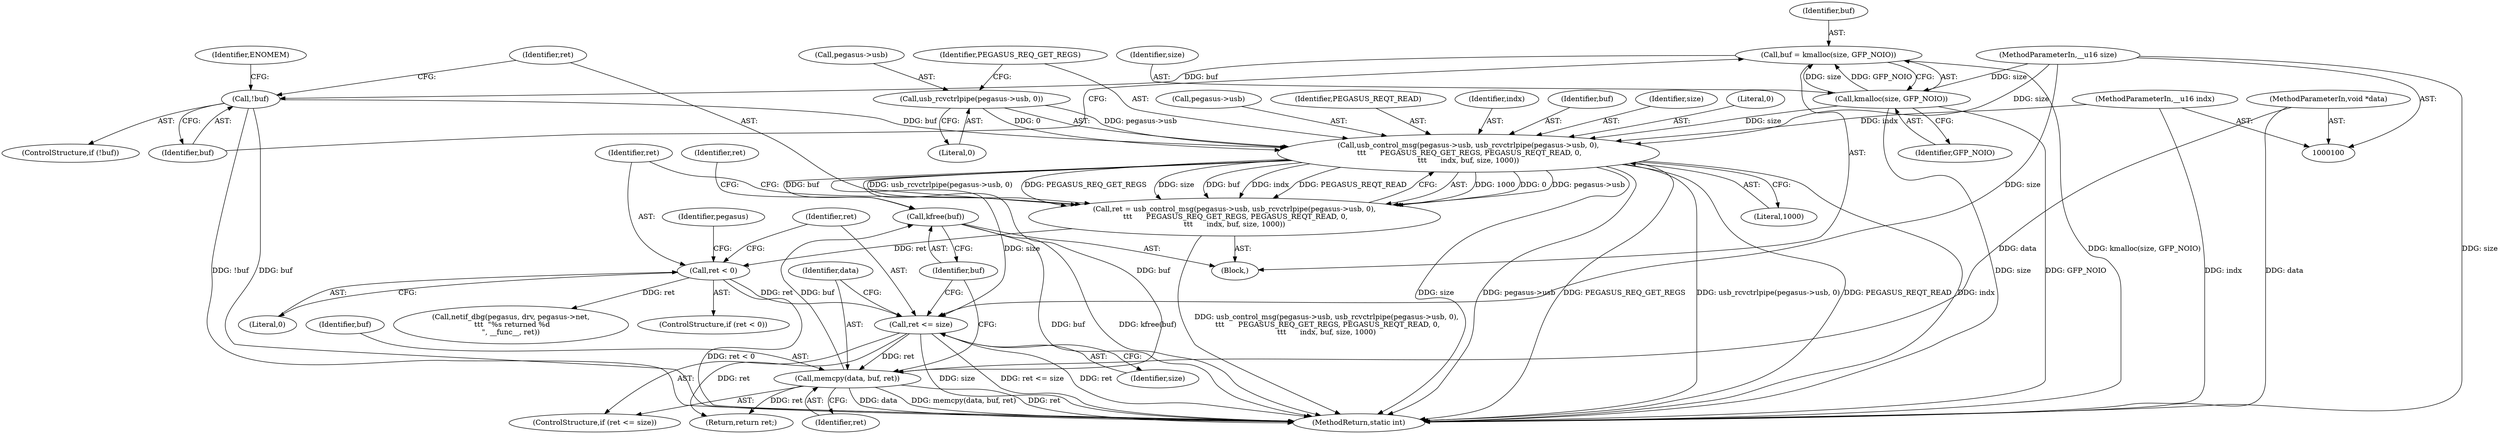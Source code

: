 digraph "0_linux_5593523f968bc86d42a035c6df47d5e0979b5ace@API" {
"1000159" [label="(Call,kfree(buf))"];
"1000155" [label="(Call,memcpy(data, buf, ret))"];
"1000104" [label="(MethodParameterIn,void *data)"];
"1000121" [label="(Call,usb_control_msg(pegasus->usb, usb_rcvctrlpipe(pegasus->usb, 0),\n \t\t\t      PEGASUS_REQ_GET_REGS, PEGASUS_REQT_READ, 0,\n\t\t\t      indx, buf, size, 1000))"];
"1000125" [label="(Call,usb_rcvctrlpipe(pegasus->usb, 0))"];
"1000102" [label="(MethodParameterIn,__u16 indx)"];
"1000114" [label="(Call,!buf)"];
"1000108" [label="(Call,buf = kmalloc(size, GFP_NOIO))"];
"1000110" [label="(Call,kmalloc(size, GFP_NOIO))"];
"1000103" [label="(MethodParameterIn,__u16 size)"];
"1000152" [label="(Call,ret <= size)"];
"1000138" [label="(Call,ret < 0)"];
"1000119" [label="(Call,ret = usb_control_msg(pegasus->usb, usb_rcvctrlpipe(pegasus->usb, 0),\n \t\t\t      PEGASUS_REQ_GET_REGS, PEGASUS_REQT_READ, 0,\n\t\t\t      indx, buf, size, 1000))"];
"1000133" [label="(Identifier,indx)"];
"1000161" [label="(Return,return ret;)"];
"1000156" [label="(Identifier,data)"];
"1000114" [label="(Call,!buf)"];
"1000137" [label="(ControlStructure,if (ret < 0))"];
"1000141" [label="(Call,netif_dbg(pegasus, drv, pegasus->net,\n \t\t\t  \"%s returned %d\n\", __func__, ret))"];
"1000134" [label="(Identifier,buf)"];
"1000118" [label="(Identifier,ENOMEM)"];
"1000155" [label="(Call,memcpy(data, buf, ret))"];
"1000152" [label="(Call,ret <= size)"];
"1000125" [label="(Call,usb_rcvctrlpipe(pegasus->usb, 0))"];
"1000115" [label="(Identifier,buf)"];
"1000119" [label="(Call,ret = usb_control_msg(pegasus->usb, usb_rcvctrlpipe(pegasus->usb, 0),\n \t\t\t      PEGASUS_REQ_GET_REGS, PEGASUS_REQT_READ, 0,\n\t\t\t      indx, buf, size, 1000))"];
"1000159" [label="(Call,kfree(buf))"];
"1000120" [label="(Identifier,ret)"];
"1000140" [label="(Literal,0)"];
"1000105" [label="(Block,)"];
"1000162" [label="(Identifier,ret)"];
"1000110" [label="(Call,kmalloc(size, GFP_NOIO))"];
"1000142" [label="(Identifier,pegasus)"];
"1000129" [label="(Literal,0)"];
"1000138" [label="(Call,ret < 0)"];
"1000157" [label="(Identifier,buf)"];
"1000108" [label="(Call,buf = kmalloc(size, GFP_NOIO))"];
"1000126" [label="(Call,pegasus->usb)"];
"1000130" [label="(Identifier,PEGASUS_REQ_GET_REGS)"];
"1000135" [label="(Identifier,size)"];
"1000103" [label="(MethodParameterIn,__u16 size)"];
"1000121" [label="(Call,usb_control_msg(pegasus->usb, usb_rcvctrlpipe(pegasus->usb, 0),\n \t\t\t      PEGASUS_REQ_GET_REGS, PEGASUS_REQT_READ, 0,\n\t\t\t      indx, buf, size, 1000))"];
"1000112" [label="(Identifier,GFP_NOIO)"];
"1000111" [label="(Identifier,size)"];
"1000139" [label="(Identifier,ret)"];
"1000158" [label="(Identifier,ret)"];
"1000163" [label="(MethodReturn,static int)"];
"1000102" [label="(MethodParameterIn,__u16 indx)"];
"1000113" [label="(ControlStructure,if (!buf))"];
"1000153" [label="(Identifier,ret)"];
"1000109" [label="(Identifier,buf)"];
"1000132" [label="(Literal,0)"];
"1000154" [label="(Identifier,size)"];
"1000122" [label="(Call,pegasus->usb)"];
"1000160" [label="(Identifier,buf)"];
"1000131" [label="(Identifier,PEGASUS_REQT_READ)"];
"1000104" [label="(MethodParameterIn,void *data)"];
"1000151" [label="(ControlStructure,if (ret <= size))"];
"1000136" [label="(Literal,1000)"];
"1000159" -> "1000105"  [label="AST: "];
"1000159" -> "1000160"  [label="CFG: "];
"1000160" -> "1000159"  [label="AST: "];
"1000162" -> "1000159"  [label="CFG: "];
"1000159" -> "1000163"  [label="DDG: kfree(buf)"];
"1000159" -> "1000163"  [label="DDG: buf"];
"1000155" -> "1000159"  [label="DDG: buf"];
"1000121" -> "1000159"  [label="DDG: buf"];
"1000155" -> "1000151"  [label="AST: "];
"1000155" -> "1000158"  [label="CFG: "];
"1000156" -> "1000155"  [label="AST: "];
"1000157" -> "1000155"  [label="AST: "];
"1000158" -> "1000155"  [label="AST: "];
"1000160" -> "1000155"  [label="CFG: "];
"1000155" -> "1000163"  [label="DDG: memcpy(data, buf, ret)"];
"1000155" -> "1000163"  [label="DDG: ret"];
"1000155" -> "1000163"  [label="DDG: data"];
"1000104" -> "1000155"  [label="DDG: data"];
"1000121" -> "1000155"  [label="DDG: buf"];
"1000152" -> "1000155"  [label="DDG: ret"];
"1000155" -> "1000161"  [label="DDG: ret"];
"1000104" -> "1000100"  [label="AST: "];
"1000104" -> "1000163"  [label="DDG: data"];
"1000121" -> "1000119"  [label="AST: "];
"1000121" -> "1000136"  [label="CFG: "];
"1000122" -> "1000121"  [label="AST: "];
"1000125" -> "1000121"  [label="AST: "];
"1000130" -> "1000121"  [label="AST: "];
"1000131" -> "1000121"  [label="AST: "];
"1000132" -> "1000121"  [label="AST: "];
"1000133" -> "1000121"  [label="AST: "];
"1000134" -> "1000121"  [label="AST: "];
"1000135" -> "1000121"  [label="AST: "];
"1000136" -> "1000121"  [label="AST: "];
"1000119" -> "1000121"  [label="CFG: "];
"1000121" -> "1000163"  [label="DDG: PEGASUS_REQ_GET_REGS"];
"1000121" -> "1000163"  [label="DDG: usb_rcvctrlpipe(pegasus->usb, 0)"];
"1000121" -> "1000163"  [label="DDG: PEGASUS_REQT_READ"];
"1000121" -> "1000163"  [label="DDG: indx"];
"1000121" -> "1000163"  [label="DDG: size"];
"1000121" -> "1000163"  [label="DDG: pegasus->usb"];
"1000121" -> "1000119"  [label="DDG: 1000"];
"1000121" -> "1000119"  [label="DDG: 0"];
"1000121" -> "1000119"  [label="DDG: pegasus->usb"];
"1000121" -> "1000119"  [label="DDG: usb_rcvctrlpipe(pegasus->usb, 0)"];
"1000121" -> "1000119"  [label="DDG: PEGASUS_REQ_GET_REGS"];
"1000121" -> "1000119"  [label="DDG: size"];
"1000121" -> "1000119"  [label="DDG: buf"];
"1000121" -> "1000119"  [label="DDG: indx"];
"1000121" -> "1000119"  [label="DDG: PEGASUS_REQT_READ"];
"1000125" -> "1000121"  [label="DDG: pegasus->usb"];
"1000125" -> "1000121"  [label="DDG: 0"];
"1000102" -> "1000121"  [label="DDG: indx"];
"1000114" -> "1000121"  [label="DDG: buf"];
"1000110" -> "1000121"  [label="DDG: size"];
"1000103" -> "1000121"  [label="DDG: size"];
"1000121" -> "1000152"  [label="DDG: size"];
"1000125" -> "1000129"  [label="CFG: "];
"1000126" -> "1000125"  [label="AST: "];
"1000129" -> "1000125"  [label="AST: "];
"1000130" -> "1000125"  [label="CFG: "];
"1000102" -> "1000100"  [label="AST: "];
"1000102" -> "1000163"  [label="DDG: indx"];
"1000114" -> "1000113"  [label="AST: "];
"1000114" -> "1000115"  [label="CFG: "];
"1000115" -> "1000114"  [label="AST: "];
"1000118" -> "1000114"  [label="CFG: "];
"1000120" -> "1000114"  [label="CFG: "];
"1000114" -> "1000163"  [label="DDG: !buf"];
"1000114" -> "1000163"  [label="DDG: buf"];
"1000108" -> "1000114"  [label="DDG: buf"];
"1000108" -> "1000105"  [label="AST: "];
"1000108" -> "1000110"  [label="CFG: "];
"1000109" -> "1000108"  [label="AST: "];
"1000110" -> "1000108"  [label="AST: "];
"1000115" -> "1000108"  [label="CFG: "];
"1000108" -> "1000163"  [label="DDG: kmalloc(size, GFP_NOIO)"];
"1000110" -> "1000108"  [label="DDG: size"];
"1000110" -> "1000108"  [label="DDG: GFP_NOIO"];
"1000110" -> "1000112"  [label="CFG: "];
"1000111" -> "1000110"  [label="AST: "];
"1000112" -> "1000110"  [label="AST: "];
"1000110" -> "1000163"  [label="DDG: size"];
"1000110" -> "1000163"  [label="DDG: GFP_NOIO"];
"1000103" -> "1000110"  [label="DDG: size"];
"1000103" -> "1000100"  [label="AST: "];
"1000103" -> "1000163"  [label="DDG: size"];
"1000103" -> "1000152"  [label="DDG: size"];
"1000152" -> "1000151"  [label="AST: "];
"1000152" -> "1000154"  [label="CFG: "];
"1000153" -> "1000152"  [label="AST: "];
"1000154" -> "1000152"  [label="AST: "];
"1000156" -> "1000152"  [label="CFG: "];
"1000160" -> "1000152"  [label="CFG: "];
"1000152" -> "1000163"  [label="DDG: ret <= size"];
"1000152" -> "1000163"  [label="DDG: ret"];
"1000152" -> "1000163"  [label="DDG: size"];
"1000138" -> "1000152"  [label="DDG: ret"];
"1000152" -> "1000161"  [label="DDG: ret"];
"1000138" -> "1000137"  [label="AST: "];
"1000138" -> "1000140"  [label="CFG: "];
"1000139" -> "1000138"  [label="AST: "];
"1000140" -> "1000138"  [label="AST: "];
"1000142" -> "1000138"  [label="CFG: "];
"1000153" -> "1000138"  [label="CFG: "];
"1000138" -> "1000163"  [label="DDG: ret < 0"];
"1000119" -> "1000138"  [label="DDG: ret"];
"1000138" -> "1000141"  [label="DDG: ret"];
"1000119" -> "1000105"  [label="AST: "];
"1000120" -> "1000119"  [label="AST: "];
"1000139" -> "1000119"  [label="CFG: "];
"1000119" -> "1000163"  [label="DDG: usb_control_msg(pegasus->usb, usb_rcvctrlpipe(pegasus->usb, 0),\n \t\t\t      PEGASUS_REQ_GET_REGS, PEGASUS_REQT_READ, 0,\n\t\t\t      indx, buf, size, 1000)"];
}
